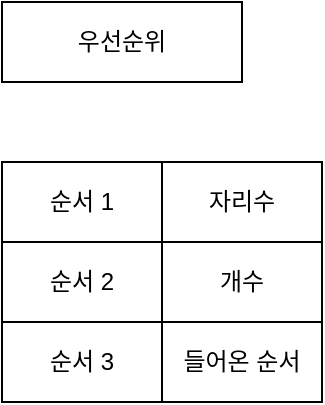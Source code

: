 <mxfile version="13.7.9" type="device" pages="2"><diagram id="DDDs4OkeN3HeaEea4fID" name="페이지-1"><mxGraphModel dx="434" dy="322" grid="1" gridSize="10" guides="1" tooltips="1" connect="1" arrows="1" fold="1" page="1" pageScale="1" pageWidth="10000" pageHeight="10000" math="0" shadow="0"><root><mxCell id="0"/><mxCell id="1" parent="0"/><mxCell id="S6FBQHplTt8715miEKn3-1" value="우선순위" style="rounded=0;whiteSpace=wrap;html=1;" vertex="1" parent="1"><mxGeometry x="360" y="160" width="120" height="40" as="geometry"/></mxCell><mxCell id="S6FBQHplTt8715miEKn3-2" value="순서 1" style="rounded=0;whiteSpace=wrap;html=1;" vertex="1" parent="1"><mxGeometry x="360" y="240" width="80" height="40" as="geometry"/></mxCell><mxCell id="S6FBQHplTt8715miEKn3-3" value="자리수" style="rounded=0;whiteSpace=wrap;html=1;" vertex="1" parent="1"><mxGeometry x="440" y="240" width="80" height="40" as="geometry"/></mxCell><mxCell id="S6FBQHplTt8715miEKn3-4" value="순서 2" style="rounded=0;whiteSpace=wrap;html=1;" vertex="1" parent="1"><mxGeometry x="360" y="280" width="80" height="40" as="geometry"/></mxCell><mxCell id="S6FBQHplTt8715miEKn3-5" value="개수" style="rounded=0;whiteSpace=wrap;html=1;" vertex="1" parent="1"><mxGeometry x="440" y="280" width="80" height="40" as="geometry"/></mxCell><mxCell id="S6FBQHplTt8715miEKn3-6" value="순서 3" style="rounded=0;whiteSpace=wrap;html=1;" vertex="1" parent="1"><mxGeometry x="360" y="320" width="80" height="40" as="geometry"/></mxCell><mxCell id="S6FBQHplTt8715miEKn3-7" value="들어온 순서" style="rounded=0;whiteSpace=wrap;html=1;" vertex="1" parent="1"><mxGeometry x="440" y="320" width="80" height="40" as="geometry"/></mxCell></root></mxGraphModel></diagram><diagram id="Of4sSnXs6QyxOMfsca5c" name="페이지-2"><mxGraphModel dx="858" dy="570" grid="1" gridSize="10" guides="1" tooltips="1" connect="1" arrows="1" fold="1" page="1" pageScale="1" pageWidth="10000" pageHeight="10000" math="0" shadow="0"><root><mxCell id="8X-UAEPyYuYC82St7coS-0"/><mxCell id="8X-UAEPyYuYC82St7coS-1" parent="8X-UAEPyYuYC82St7coS-0"/><mxCell id="8X-UAEPyYuYC82St7coS-4" value="A" style="rounded=0;whiteSpace=wrap;html=1;" vertex="1" parent="8X-UAEPyYuYC82St7coS-1"><mxGeometry x="640" y="360" width="40" height="40" as="geometry"/></mxCell><mxCell id="8X-UAEPyYuYC82St7coS-5" value="C" style="rounded=0;whiteSpace=wrap;html=1;" vertex="1" parent="8X-UAEPyYuYC82St7coS-1"><mxGeometry x="680" y="360" width="40" height="40" as="geometry"/></mxCell><mxCell id="8X-UAEPyYuYC82St7coS-6" value="D" style="rounded=0;whiteSpace=wrap;html=1;" vertex="1" parent="8X-UAEPyYuYC82St7coS-1"><mxGeometry x="720" y="360" width="40" height="40" as="geometry"/></mxCell><mxCell id="8X-UAEPyYuYC82St7coS-7" value="E" style="rounded=0;whiteSpace=wrap;html=1;" vertex="1" parent="8X-UAEPyYuYC82St7coS-1"><mxGeometry x="760" y="360" width="40" height="40" as="geometry"/></mxCell><mxCell id="8X-UAEPyYuYC82St7coS-8" value="B" style="rounded=0;whiteSpace=wrap;html=1;" vertex="1" parent="8X-UAEPyYuYC82St7coS-1"><mxGeometry x="800" y="360" width="40" height="40" as="geometry"/></mxCell><mxCell id="8X-UAEPyYuYC82St7coS-9" value="G" style="rounded=0;whiteSpace=wrap;html=1;" vertex="1" parent="8X-UAEPyYuYC82St7coS-1"><mxGeometry x="720" y="250" width="40" height="40" as="geometry"/></mxCell><mxCell id="8X-UAEPyYuYC82St7coS-10" value="C" style="rounded=0;whiteSpace=wrap;html=1;" vertex="1" parent="8X-UAEPyYuYC82St7coS-1"><mxGeometry x="760" y="250" width="40" height="40" as="geometry"/></mxCell><mxCell id="8X-UAEPyYuYC82St7coS-11" value="F" style="rounded=0;whiteSpace=wrap;html=1;" vertex="1" parent="8X-UAEPyYuYC82St7coS-1"><mxGeometry x="800" y="250" width="40" height="40" as="geometry"/></mxCell><mxCell id="8X-UAEPyYuYC82St7coS-13" value="9" style="rounded=0;whiteSpace=wrap;html=1;" vertex="1" parent="8X-UAEPyYuYC82St7coS-1"><mxGeometry x="1080" y="80" width="40" height="40" as="geometry"/></mxCell><mxCell id="8X-UAEPyYuYC82St7coS-14" value="8" style="rounded=0;whiteSpace=wrap;html=1;" vertex="1" parent="8X-UAEPyYuYC82St7coS-1"><mxGeometry x="1080" y="120" width="40" height="40" as="geometry"/></mxCell><mxCell id="8X-UAEPyYuYC82St7coS-15" value="7" style="rounded=0;whiteSpace=wrap;html=1;" vertex="1" parent="8X-UAEPyYuYC82St7coS-1"><mxGeometry x="1080" y="160" width="40" height="40" as="geometry"/></mxCell><mxCell id="8X-UAEPyYuYC82St7coS-16" value="6" style="rounded=0;whiteSpace=wrap;html=1;" vertex="1" parent="8X-UAEPyYuYC82St7coS-1"><mxGeometry x="1080" y="200" width="40" height="40" as="geometry"/></mxCell><mxCell id="8X-UAEPyYuYC82St7coS-17" value="5" style="rounded=0;whiteSpace=wrap;html=1;" vertex="1" parent="8X-UAEPyYuYC82St7coS-1"><mxGeometry x="1080" y="240" width="40" height="40" as="geometry"/></mxCell><mxCell id="8X-UAEPyYuYC82St7coS-18" value="4" style="rounded=0;whiteSpace=wrap;html=1;" vertex="1" parent="8X-UAEPyYuYC82St7coS-1"><mxGeometry x="1090" y="280" width="40" height="40" as="geometry"/></mxCell><mxCell id="8X-UAEPyYuYC82St7coS-19" value="3" style="rounded=0;whiteSpace=wrap;html=1;" vertex="1" parent="8X-UAEPyYuYC82St7coS-1"><mxGeometry x="1080" y="320" width="40" height="40" as="geometry"/></mxCell><mxCell id="8X-UAEPyYuYC82St7coS-20" value="2" style="rounded=0;whiteSpace=wrap;html=1;" vertex="1" parent="8X-UAEPyYuYC82St7coS-1"><mxGeometry x="1080" y="360" width="40" height="40" as="geometry"/></mxCell><mxCell id="8X-UAEPyYuYC82St7coS-21" value="1" style="rounded=0;whiteSpace=wrap;html=1;" vertex="1" parent="8X-UAEPyYuYC82St7coS-1"><mxGeometry x="1080" y="400" width="40" height="40" as="geometry"/></mxCell><mxCell id="8X-UAEPyYuYC82St7coS-23" value="0" style="rounded=0;whiteSpace=wrap;html=1;" vertex="1" parent="8X-UAEPyYuYC82St7coS-1"><mxGeometry x="1080" y="440" width="40" height="40" as="geometry"/></mxCell><mxCell id="8X-UAEPyYuYC82St7coS-24" value="A" style="rounded=0;whiteSpace=wrap;html=1;" vertex="1" parent="8X-UAEPyYuYC82St7coS-1"><mxGeometry x="640" y="520" width="40" height="40" as="geometry"/></mxCell><mxCell id="8X-UAEPyYuYC82St7coS-25" value="C" style="rounded=0;whiteSpace=wrap;html=1;" vertex="1" parent="8X-UAEPyYuYC82St7coS-1"><mxGeometry x="640" y="560" width="40" height="40" as="geometry"/></mxCell><mxCell id="8X-UAEPyYuYC82St7coS-26" value="D" style="rounded=0;whiteSpace=wrap;html=1;" vertex="1" parent="8X-UAEPyYuYC82St7coS-1"><mxGeometry x="640" y="600" width="40" height="40" as="geometry"/></mxCell><mxCell id="8X-UAEPyYuYC82St7coS-27" value="E" style="rounded=0;whiteSpace=wrap;html=1;" vertex="1" parent="8X-UAEPyYuYC82St7coS-1"><mxGeometry x="640" y="680" width="40" height="40" as="geometry"/></mxCell><mxCell id="8X-UAEPyYuYC82St7coS-28" value="B" style="rounded=0;whiteSpace=wrap;html=1;" vertex="1" parent="8X-UAEPyYuYC82St7coS-1"><mxGeometry x="640" y="800" width="40" height="40" as="geometry"/></mxCell><mxCell id="8X-UAEPyYuYC82St7coS-29" value="G" style="rounded=0;whiteSpace=wrap;html=1;" vertex="1" parent="8X-UAEPyYuYC82St7coS-1"><mxGeometry x="640" y="640" width="40" height="40" as="geometry"/></mxCell><mxCell id="8X-UAEPyYuYC82St7coS-30" value="C" style="rounded=0;whiteSpace=wrap;html=1;" vertex="1" parent="8X-UAEPyYuYC82St7coS-1"><mxGeometry x="640" y="720" width="40" height="40" as="geometry"/></mxCell><mxCell id="8X-UAEPyYuYC82St7coS-31" value="F" style="rounded=0;whiteSpace=wrap;html=1;" vertex="1" parent="8X-UAEPyYuYC82St7coS-1"><mxGeometry x="640" y="760" width="40" height="40" as="geometry"/></mxCell><mxCell id="8X-UAEPyYuYC82St7coS-33" value="9" style="rounded=0;whiteSpace=wrap;html=1;" vertex="1" parent="8X-UAEPyYuYC82St7coS-1"><mxGeometry x="680" y="520" width="40" height="40" as="geometry"/></mxCell><mxCell id="8X-UAEPyYuYC82St7coS-34" value="8" style="rounded=0;whiteSpace=wrap;html=1;" vertex="1" parent="8X-UAEPyYuYC82St7coS-1"><mxGeometry x="680" y="560" width="40" height="40" as="geometry"/></mxCell><mxCell id="8X-UAEPyYuYC82St7coS-35" value="7" style="rounded=0;whiteSpace=wrap;html=1;" vertex="1" parent="8X-UAEPyYuYC82St7coS-1"><mxGeometry x="680" y="600" width="40" height="40" as="geometry"/></mxCell><mxCell id="8X-UAEPyYuYC82St7coS-36" value="6" style="rounded=0;whiteSpace=wrap;html=1;" vertex="1" parent="8X-UAEPyYuYC82St7coS-1"><mxGeometry x="680" y="640" width="40" height="40" as="geometry"/></mxCell><mxCell id="8X-UAEPyYuYC82St7coS-37" value="5" style="rounded=0;whiteSpace=wrap;html=1;" vertex="1" parent="8X-UAEPyYuYC82St7coS-1"><mxGeometry x="680" y="680" width="40" height="40" as="geometry"/></mxCell><mxCell id="8X-UAEPyYuYC82St7coS-39" value="3" style="rounded=0;whiteSpace=wrap;html=1;" vertex="1" parent="8X-UAEPyYuYC82St7coS-1"><mxGeometry x="680" y="800" width="40" height="40" as="geometry"/></mxCell><mxCell id="8X-UAEPyYuYC82St7coS-41" value="9" style="rounded=0;whiteSpace=wrap;html=1;" vertex="1" parent="8X-UAEPyYuYC82St7coS-1"><mxGeometry x="640" y="400" width="40" height="40" as="geometry"/></mxCell><mxCell id="8X-UAEPyYuYC82St7coS-42" value="8" style="rounded=0;whiteSpace=wrap;html=1;" vertex="1" parent="8X-UAEPyYuYC82St7coS-1"><mxGeometry x="680" y="400" width="40" height="40" as="geometry"/></mxCell><mxCell id="8X-UAEPyYuYC82St7coS-43" value="7" style="rounded=0;whiteSpace=wrap;html=1;" vertex="1" parent="8X-UAEPyYuYC82St7coS-1"><mxGeometry x="720" y="400" width="40" height="40" as="geometry"/></mxCell><mxCell id="8X-UAEPyYuYC82St7coS-44" value="5" style="rounded=0;whiteSpace=wrap;html=1;" vertex="1" parent="8X-UAEPyYuYC82St7coS-1"><mxGeometry x="760" y="400" width="40" height="40" as="geometry"/></mxCell><mxCell id="8X-UAEPyYuYC82St7coS-45" value="6" style="rounded=0;whiteSpace=wrap;html=1;" vertex="1" parent="8X-UAEPyYuYC82St7coS-1"><mxGeometry x="720" y="290" width="40" height="40" as="geometry"/></mxCell><mxCell id="8X-UAEPyYuYC82St7coS-47" value="4" style="rounded=0;whiteSpace=wrap;html=1;" vertex="1" parent="8X-UAEPyYuYC82St7coS-1"><mxGeometry x="800" y="290" width="40" height="40" as="geometry"/></mxCell><mxCell id="8X-UAEPyYuYC82St7coS-48" value="3" style="rounded=0;whiteSpace=wrap;html=1;" vertex="1" parent="8X-UAEPyYuYC82St7coS-1"><mxGeometry x="800" y="400" width="40" height="40" as="geometry"/></mxCell><mxCell id="8X-UAEPyYuYC82St7coS-49" value="8" style="rounded=0;whiteSpace=wrap;html=1;" vertex="1" parent="8X-UAEPyYuYC82St7coS-1"><mxGeometry x="680" y="720" width="40" height="40" as="geometry"/></mxCell><mxCell id="8X-UAEPyYuYC82St7coS-50" value="8" style="rounded=0;whiteSpace=wrap;html=1;" vertex="1" parent="8X-UAEPyYuYC82St7coS-1"><mxGeometry x="760" y="290" width="40" height="40" as="geometry"/></mxCell><mxCell id="8X-UAEPyYuYC82St7coS-51" value="4" style="rounded=0;whiteSpace=wrap;html=1;" vertex="1" parent="8X-UAEPyYuYC82St7coS-1"><mxGeometry x="680" y="760" width="40" height="40" as="geometry"/></mxCell><mxCell id="8X-UAEPyYuYC82St7coS-52" value="A" style="rounded=0;whiteSpace=wrap;html=1;" vertex="1" parent="8X-UAEPyYuYC82St7coS-1"><mxGeometry x="880" y="760" width="40" height="40" as="geometry"/></mxCell><mxCell id="8X-UAEPyYuYC82St7coS-53" value="C" style="rounded=0;whiteSpace=wrap;html=1;" vertex="1" parent="8X-UAEPyYuYC82St7coS-1"><mxGeometry x="960" y="760" width="40" height="40" as="geometry"/></mxCell><mxCell id="8X-UAEPyYuYC82St7coS-54" value="D" style="rounded=0;whiteSpace=wrap;html=1;" vertex="1" parent="8X-UAEPyYuYC82St7coS-1"><mxGeometry x="1000" y="760" width="40" height="40" as="geometry"/></mxCell><mxCell id="8X-UAEPyYuYC82St7coS-55" value="E" style="rounded=0;whiteSpace=wrap;html=1;" vertex="1" parent="8X-UAEPyYuYC82St7coS-1"><mxGeometry x="1040" y="760" width="40" height="40" as="geometry"/></mxCell><mxCell id="8X-UAEPyYuYC82St7coS-56" value="B" style="rounded=0;whiteSpace=wrap;html=1;" vertex="1" parent="8X-UAEPyYuYC82St7coS-1"><mxGeometry x="920" y="760" width="40" height="40" as="geometry"/></mxCell><mxCell id="8X-UAEPyYuYC82St7coS-57" value="G" style="rounded=0;whiteSpace=wrap;html=1;" vertex="1" parent="8X-UAEPyYuYC82St7coS-1"><mxGeometry x="1120" y="760" width="40" height="40" as="geometry"/></mxCell><mxCell id="8X-UAEPyYuYC82St7coS-58" value="C" style="rounded=0;whiteSpace=wrap;html=1;" vertex="1" parent="8X-UAEPyYuYC82St7coS-1"><mxGeometry x="1000" y="520" width="40" height="40" as="geometry"/></mxCell><mxCell id="8X-UAEPyYuYC82St7coS-59" value="F" style="rounded=0;whiteSpace=wrap;html=1;" vertex="1" parent="8X-UAEPyYuYC82St7coS-1"><mxGeometry x="1080" y="760" width="40" height="40" as="geometry"/></mxCell><mxCell id="8X-UAEPyYuYC82St7coS-60" value="9" style="rounded=0;whiteSpace=wrap;html=1;" vertex="1" parent="8X-UAEPyYuYC82St7coS-1"><mxGeometry x="880" y="800" width="40" height="40" as="geometry"/></mxCell><mxCell id="8X-UAEPyYuYC82St7coS-61" value="8" style="rounded=0;whiteSpace=wrap;html=1;" vertex="1" parent="8X-UAEPyYuYC82St7coS-1"><mxGeometry x="960" y="800" width="40" height="40" as="geometry"/></mxCell><mxCell id="8X-UAEPyYuYC82St7coS-62" value="7" style="rounded=0;whiteSpace=wrap;html=1;" vertex="1" parent="8X-UAEPyYuYC82St7coS-1"><mxGeometry x="1000" y="800" width="40" height="40" as="geometry"/></mxCell><mxCell id="8X-UAEPyYuYC82St7coS-63" value="5" style="rounded=0;whiteSpace=wrap;html=1;" vertex="1" parent="8X-UAEPyYuYC82St7coS-1"><mxGeometry x="1040" y="800" width="40" height="40" as="geometry"/></mxCell><mxCell id="8X-UAEPyYuYC82St7coS-64" value="6" style="rounded=0;whiteSpace=wrap;html=1;" vertex="1" parent="8X-UAEPyYuYC82St7coS-1"><mxGeometry x="1120" y="800" width="40" height="40" as="geometry"/></mxCell><mxCell id="8X-UAEPyYuYC82St7coS-65" value="4" style="rounded=0;whiteSpace=wrap;html=1;" vertex="1" parent="8X-UAEPyYuYC82St7coS-1"><mxGeometry x="1080" y="800" width="40" height="40" as="geometry"/></mxCell><mxCell id="8X-UAEPyYuYC82St7coS-66" value="3" style="rounded=0;whiteSpace=wrap;html=1;" vertex="1" parent="8X-UAEPyYuYC82St7coS-1"><mxGeometry x="920" y="800" width="40" height="40" as="geometry"/></mxCell><mxCell id="8X-UAEPyYuYC82St7coS-67" value="8" style="rounded=0;whiteSpace=wrap;html=1;" vertex="1" parent="8X-UAEPyYuYC82St7coS-1"><mxGeometry x="1000" y="560" width="40" height="40" as="geometry"/></mxCell></root></mxGraphModel></diagram></mxfile>